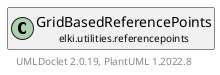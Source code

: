 @startuml
    remove .*\.(Instance|Par|Parameterizer|Factory)$
    set namespaceSeparator none
    hide empty fields
    hide empty methods

    class "<size:14>GridBasedReferencePoints.Par\n<size:10>elki.utilities.referencepoints" as elki.utilities.referencepoints.GridBasedReferencePoints.Par [[GridBasedReferencePoints.Par.html]] {
        {static} +GRID_ID: OptionID
        {static} +GRID_SCALE_ID: OptionID
        #gridres: int
        #gridscale: double
        +configure(Parameterization): void
        +make(): GridBasedReferencePoints
    }

    interface "<size:14>Parameterizer\n<size:10>elki.utilities.optionhandling" as elki.utilities.optionhandling.Parameterizer [[../optionhandling/Parameterizer.html]] {
        {abstract} +make(): Object
    }
    class "<size:14>GridBasedReferencePoints\n<size:10>elki.utilities.referencepoints" as elki.utilities.referencepoints.GridBasedReferencePoints [[GridBasedReferencePoints.html]]

    elki.utilities.optionhandling.Parameterizer <|.. elki.utilities.referencepoints.GridBasedReferencePoints.Par
    elki.utilities.referencepoints.GridBasedReferencePoints +-- elki.utilities.referencepoints.GridBasedReferencePoints.Par

    center footer UMLDoclet 2.0.19, PlantUML 1.2022.8
@enduml
